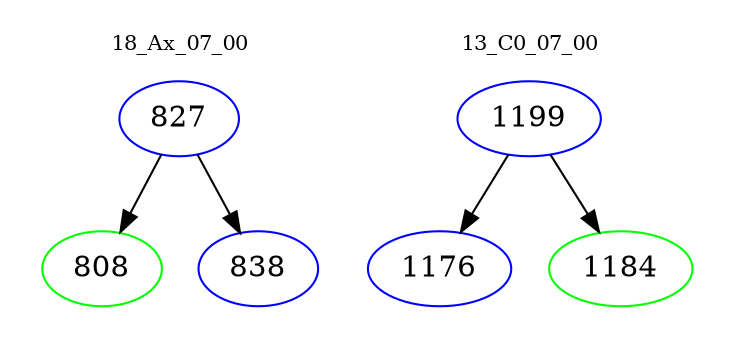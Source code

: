 digraph{
subgraph cluster_0 {
color = white
label = "18_Ax_07_00";
fontsize=10;
T0_827 [label="827", color="blue"]
T0_827 -> T0_808 [color="black"]
T0_808 [label="808", color="green"]
T0_827 -> T0_838 [color="black"]
T0_838 [label="838", color="blue"]
}
subgraph cluster_1 {
color = white
label = "13_C0_07_00";
fontsize=10;
T1_1199 [label="1199", color="blue"]
T1_1199 -> T1_1176 [color="black"]
T1_1176 [label="1176", color="blue"]
T1_1199 -> T1_1184 [color="black"]
T1_1184 [label="1184", color="green"]
}
}
